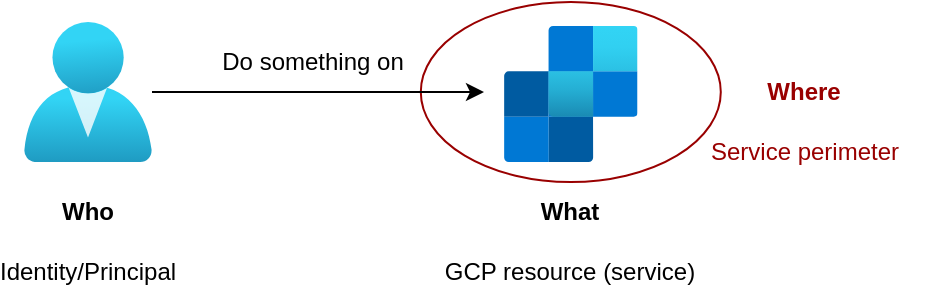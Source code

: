 <mxfile version="20.8.10" type="device"><diagram name="Page-1" id="rnwI1Oo1uE8Hs7vGqStm"><mxGraphModel dx="1169" dy="839" grid="1" gridSize="10" guides="1" tooltips="1" connect="1" arrows="1" fold="1" page="1" pageScale="1" pageWidth="1100" pageHeight="850" math="0" shadow="0"><root><mxCell id="0"/><mxCell id="1" parent="0"/><mxCell id="a6TDR1RJGxapusVzIawU-9" value="" style="ellipse;whiteSpace=wrap;html=1;strokeColor=#990000;" vertex="1" parent="1"><mxGeometry x="218.4" width="150" height="90" as="geometry"/></mxCell><mxCell id="a6TDR1RJGxapusVzIawU-7" style="edgeStyle=orthogonalEdgeStyle;rounded=0;orthogonalLoop=1;jettySize=auto;html=1;" edge="1" parent="1" source="a6TDR1RJGxapusVzIawU-1"><mxGeometry relative="1" as="geometry"><mxPoint x="250" y="45" as="targetPoint"/></mxGeometry></mxCell><mxCell id="a6TDR1RJGxapusVzIawU-8" value="Do something on" style="edgeLabel;html=1;align=center;verticalAlign=middle;resizable=0;points=[];fontSize=12;" vertex="1" connectable="0" parent="a6TDR1RJGxapusVzIawU-7"><mxGeometry x="-0.048" relative="1" as="geometry"><mxPoint y="-15" as="offset"/></mxGeometry></mxCell><mxCell id="a6TDR1RJGxapusVzIawU-1" value="" style="aspect=fixed;html=1;points=[];align=center;image;fontSize=12;image=img/lib/azure2/identity/Users.svg;" vertex="1" parent="1"><mxGeometry x="20" y="10" width="64" height="70" as="geometry"/></mxCell><mxCell id="a6TDR1RJGxapusVzIawU-2" value="" style="aspect=fixed;html=1;points=[];align=center;image;fontSize=12;image=img/lib/azure2/integration/SendGrid_Accounts.svg;" vertex="1" parent="1"><mxGeometry x="260" y="12" width="66.8" height="68" as="geometry"/></mxCell><mxCell id="a6TDR1RJGxapusVzIawU-3" value="Who" style="text;html=1;strokeColor=none;fillColor=none;align=center;verticalAlign=middle;whiteSpace=wrap;rounded=0;fontStyle=1" vertex="1" parent="1"><mxGeometry x="22" y="90" width="60" height="30" as="geometry"/></mxCell><mxCell id="a6TDR1RJGxapusVzIawU-4" value="What" style="text;html=1;strokeColor=none;fillColor=none;align=center;verticalAlign=middle;whiteSpace=wrap;rounded=0;fontStyle=1" vertex="1" parent="1"><mxGeometry x="263.4" y="90" width="60" height="30" as="geometry"/></mxCell><mxCell id="a6TDR1RJGxapusVzIawU-5" value="Identity/Principal" style="text;html=1;strokeColor=none;fillColor=none;align=center;verticalAlign=middle;whiteSpace=wrap;rounded=0;" vertex="1" parent="1"><mxGeometry x="22" y="120" width="60" height="30" as="geometry"/></mxCell><mxCell id="a6TDR1RJGxapusVzIawU-6" value="GCP resource (service)" style="text;html=1;strokeColor=none;fillColor=none;align=center;verticalAlign=middle;whiteSpace=wrap;rounded=0;" vertex="1" parent="1"><mxGeometry x="228.45" y="120" width="129.9" height="30" as="geometry"/></mxCell><mxCell id="a6TDR1RJGxapusVzIawU-10" value="Where" style="text;html=1;strokeColor=none;fillColor=none;align=center;verticalAlign=middle;whiteSpace=wrap;rounded=0;fontStyle=1;fontColor=#990000;" vertex="1" parent="1"><mxGeometry x="380" y="30" width="60" height="30" as="geometry"/></mxCell><mxCell id="a6TDR1RJGxapusVzIawU-11" value="Service perimeter" style="text;html=1;strokeColor=none;fillColor=none;align=center;verticalAlign=middle;whiteSpace=wrap;rounded=0;fontColor=#990000;" vertex="1" parent="1"><mxGeometry x="346.7" y="60" width="126.6" height="30" as="geometry"/></mxCell></root></mxGraphModel></diagram></mxfile>